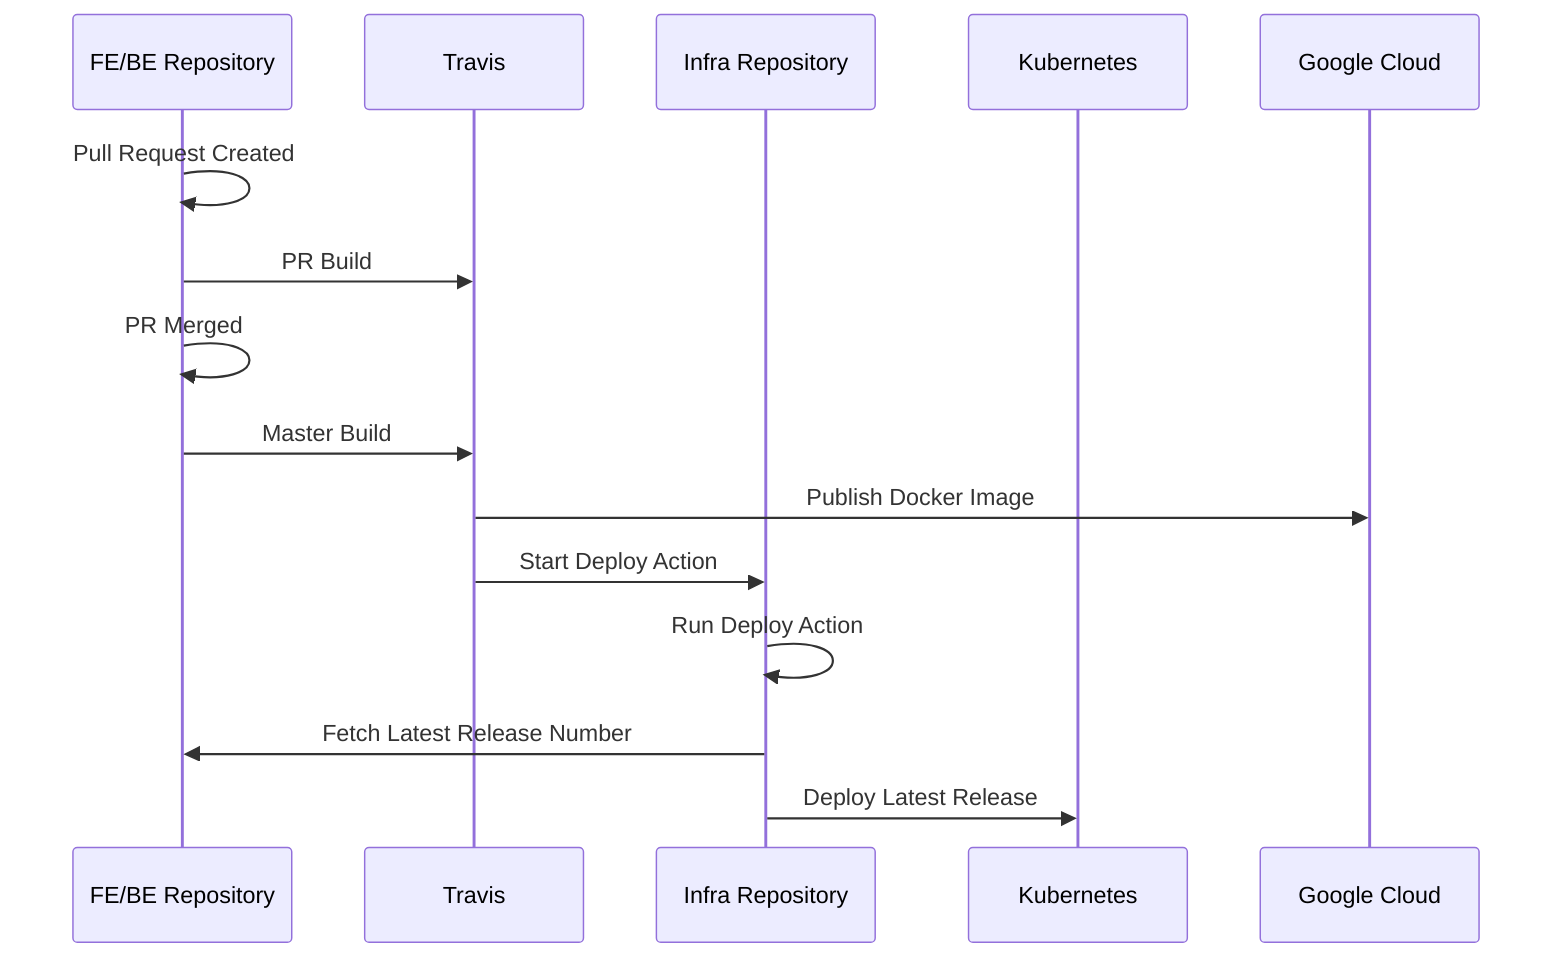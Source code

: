 sequenceDiagram
  participant FE/BE Repository
  participant Travis
  participant Infra Repository
  participant Kubernetes
  participant Google Cloud

  FE/BE Repository->>FE/BE Repository: Pull Request Created
  FE/BE Repository->>Travis: PR Build
  FE/BE Repository->>FE/BE Repository: PR Merged
  FE/BE Repository->>Travis: Master Build
  Travis->>Google Cloud: Publish Docker Image
  Travis->>Infra Repository: Start Deploy Action
  Infra Repository->>Infra Repository: Run Deploy Action
  Infra Repository->>FE/BE Repository: Fetch Latest Release Number
  Infra Repository->>Kubernetes: Deploy Latest Release